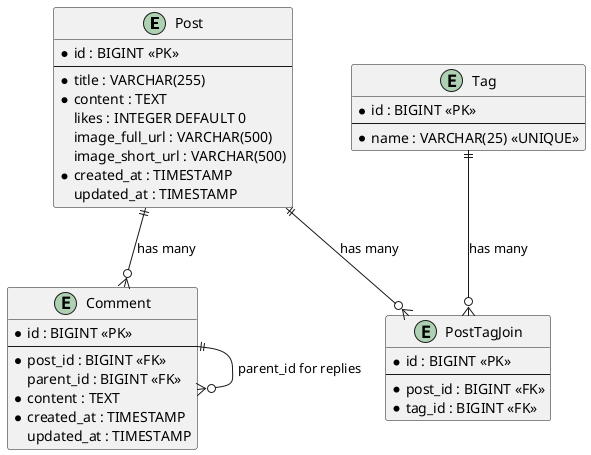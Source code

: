 @startuml
entity Post {
  * id : BIGINT <<PK>>
  --
  * title : VARCHAR(255)
  * content : TEXT
  likes : INTEGER DEFAULT 0
  image_full_url : VARCHAR(500)
  image_short_url : VARCHAR(500)
  * created_at : TIMESTAMP
  updated_at : TIMESTAMP
}

entity Comment {
  * id : BIGINT <<PK>>
  --
  * post_id : BIGINT <<FK>>
  parent_id : BIGINT <<FK>>
  * content : TEXT
  * created_at : TIMESTAMP
  updated_at : TIMESTAMP
}

entity Tag {
  * id : BIGINT <<PK>>
  --
  * name : VARCHAR(25) <<UNIQUE>>
}

entity PostTagJoin {
  * id : BIGINT <<PK>>
  --
  * post_id : BIGINT <<FK>>
  * tag_id : BIGINT <<FK>>
}

Post ||--o{ Comment : "has many"
Post ||--o{ PostTagJoin : "has many"
Tag ||--o{ PostTagJoin : "has many"
Comment ||--o{ Comment : "parent_id for replies"
@enduml

